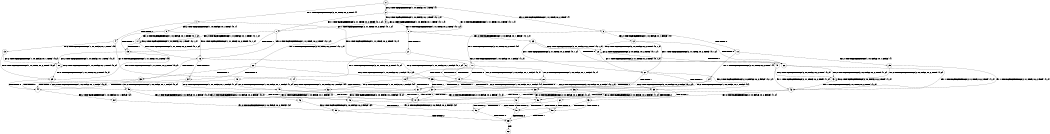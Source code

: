 digraph BCG {
size = "7, 10.5";
center = TRUE;
node [shape = circle];
0 [peripheries = 2];
0 -> 1 [label = "EX !1 !ATOMIC_EXCH_BRANCH (2, +1, TRUE, +0, 2, TRUE) !{}"];
0 -> 2 [label = "EX !2 !ATOMIC_EXCH_BRANCH (1, +0, FALSE, +0, 1, TRUE) !{}"];
0 -> 3 [label = "EX !0 !ATOMIC_EXCH_BRANCH (1, +1, TRUE, +0, 2, TRUE) !{}"];
1 -> 4 [label = "TERMINATE !1"];
1 -> 5 [label = "EX !2 !ATOMIC_EXCH_BRANCH (1, +0, FALSE, +0, 1, TRUE) !{0, 1}"];
1 -> 6 [label = "EX !0 !ATOMIC_EXCH_BRANCH (1, +1, TRUE, +0, 2, TRUE) !{0, 1}"];
2 -> 7 [label = "EX !1 !ATOMIC_EXCH_BRANCH (2, +1, TRUE, +0, 2, TRUE) !{0, 1, 2}"];
2 -> 8 [label = "EX !0 !ATOMIC_EXCH_BRANCH (1, +1, TRUE, +0, 2, TRUE) !{0, 1, 2}"];
2 -> 9 [label = "EX !2 !ATOMIC_EXCH_BRANCH (1, +0, FALSE, +0, 1, TRUE) !{0, 1, 2}"];
3 -> 10 [label = "TERMINATE !0"];
3 -> 11 [label = "EX !1 !ATOMIC_EXCH_BRANCH (2, +1, TRUE, +0, 2, TRUE) !{0}"];
3 -> 12 [label = "EX !2 !ATOMIC_EXCH_BRANCH (1, +0, FALSE, +0, 1, FALSE) !{0}"];
4 -> 13 [label = "EX !2 !ATOMIC_EXCH_BRANCH (1, +0, FALSE, +0, 1, TRUE) !{0}"];
4 -> 14 [label = "EX !0 !ATOMIC_EXCH_BRANCH (1, +1, TRUE, +0, 2, TRUE) !{0}"];
5 -> 15 [label = "TERMINATE !1"];
5 -> 16 [label = "EX !0 !ATOMIC_EXCH_BRANCH (1, +1, TRUE, +0, 2, TRUE) !{0, 1, 2}"];
5 -> 17 [label = "EX !2 !ATOMIC_EXCH_BRANCH (1, +0, FALSE, +0, 1, TRUE) !{0, 1, 2}"];
6 -> 18 [label = "TERMINATE !1"];
6 -> 19 [label = "TERMINATE !0"];
6 -> 20 [label = "EX !2 !ATOMIC_EXCH_BRANCH (1, +0, FALSE, +0, 1, FALSE) !{0, 1}"];
7 -> 15 [label = "TERMINATE !1"];
7 -> 16 [label = "EX !0 !ATOMIC_EXCH_BRANCH (1, +1, TRUE, +0, 2, TRUE) !{0, 1, 2}"];
7 -> 17 [label = "EX !2 !ATOMIC_EXCH_BRANCH (1, +0, FALSE, +0, 1, TRUE) !{0, 1, 2}"];
8 -> 21 [label = "TERMINATE !0"];
8 -> 22 [label = "EX !1 !ATOMIC_EXCH_BRANCH (2, +1, TRUE, +0, 2, TRUE) !{0, 1, 2}"];
8 -> 23 [label = "EX !2 !ATOMIC_EXCH_BRANCH (1, +0, FALSE, +0, 1, FALSE) !{0, 1, 2}"];
9 -> 7 [label = "EX !1 !ATOMIC_EXCH_BRANCH (2, +1, TRUE, +0, 2, TRUE) !{0, 1, 2}"];
9 -> 8 [label = "EX !0 !ATOMIC_EXCH_BRANCH (1, +1, TRUE, +0, 2, TRUE) !{0, 1, 2}"];
9 -> 9 [label = "EX !2 !ATOMIC_EXCH_BRANCH (1, +0, FALSE, +0, 1, TRUE) !{0, 1, 2}"];
10 -> 24 [label = "EX !1 !ATOMIC_EXCH_BRANCH (2, +1, TRUE, +0, 2, TRUE) !{}"];
10 -> 25 [label = "EX !2 !ATOMIC_EXCH_BRANCH (1, +0, FALSE, +0, 1, FALSE) !{}"];
11 -> 18 [label = "TERMINATE !1"];
11 -> 19 [label = "TERMINATE !0"];
11 -> 20 [label = "EX !2 !ATOMIC_EXCH_BRANCH (1, +0, FALSE, +0, 1, FALSE) !{0, 1}"];
12 -> 26 [label = "TERMINATE !0"];
12 -> 27 [label = "EX !1 !ATOMIC_EXCH_BRANCH (2, +1, TRUE, +0, 2, TRUE) !{0, 1, 2}"];
12 -> 28 [label = "EX !2 !ATOMIC_EXCH_BRANCH (2, +0, FALSE, +0, 2, TRUE) !{0, 1, 2}"];
13 -> 29 [label = "EX !0 !ATOMIC_EXCH_BRANCH (1, +1, TRUE, +0, 2, TRUE) !{0, 2}"];
13 -> 30 [label = "EX !2 !ATOMIC_EXCH_BRANCH (1, +0, FALSE, +0, 1, TRUE) !{0, 2}"];
14 -> 31 [label = "TERMINATE !0"];
14 -> 32 [label = "EX !2 !ATOMIC_EXCH_BRANCH (1, +0, FALSE, +0, 1, FALSE) !{0}"];
15 -> 29 [label = "EX !0 !ATOMIC_EXCH_BRANCH (1, +1, TRUE, +0, 2, TRUE) !{0, 2}"];
15 -> 30 [label = "EX !2 !ATOMIC_EXCH_BRANCH (1, +0, FALSE, +0, 1, TRUE) !{0, 2}"];
16 -> 33 [label = "TERMINATE !1"];
16 -> 34 [label = "TERMINATE !0"];
16 -> 35 [label = "EX !2 !ATOMIC_EXCH_BRANCH (1, +0, FALSE, +0, 1, FALSE) !{0, 1, 2}"];
17 -> 15 [label = "TERMINATE !1"];
17 -> 16 [label = "EX !0 !ATOMIC_EXCH_BRANCH (1, +1, TRUE, +0, 2, TRUE) !{0, 1, 2}"];
17 -> 17 [label = "EX !2 !ATOMIC_EXCH_BRANCH (1, +0, FALSE, +0, 1, TRUE) !{0, 1, 2}"];
18 -> 31 [label = "TERMINATE !0"];
18 -> 32 [label = "EX !2 !ATOMIC_EXCH_BRANCH (1, +0, FALSE, +0, 1, FALSE) !{0}"];
19 -> 31 [label = "TERMINATE !1"];
19 -> 36 [label = "EX !2 !ATOMIC_EXCH_BRANCH (1, +0, FALSE, +0, 1, FALSE) !{1}"];
20 -> 37 [label = "TERMINATE !1"];
20 -> 38 [label = "TERMINATE !0"];
20 -> 39 [label = "EX !2 !ATOMIC_EXCH_BRANCH (2, +0, FALSE, +0, 2, FALSE) !{0, 1, 2}"];
21 -> 40 [label = "EX !1 !ATOMIC_EXCH_BRANCH (2, +1, TRUE, +0, 2, TRUE) !{1, 2}"];
21 -> 41 [label = "EX !2 !ATOMIC_EXCH_BRANCH (1, +0, FALSE, +0, 1, FALSE) !{1, 2}"];
22 -> 33 [label = "TERMINATE !1"];
22 -> 34 [label = "TERMINATE !0"];
22 -> 35 [label = "EX !2 !ATOMIC_EXCH_BRANCH (1, +0, FALSE, +0, 1, FALSE) !{0, 1, 2}"];
23 -> 26 [label = "TERMINATE !0"];
23 -> 27 [label = "EX !1 !ATOMIC_EXCH_BRANCH (2, +1, TRUE, +0, 2, TRUE) !{0, 1, 2}"];
23 -> 28 [label = "EX !2 !ATOMIC_EXCH_BRANCH (2, +0, FALSE, +0, 2, TRUE) !{0, 1, 2}"];
24 -> 31 [label = "TERMINATE !1"];
24 -> 36 [label = "EX !2 !ATOMIC_EXCH_BRANCH (1, +0, FALSE, +0, 1, FALSE) !{1}"];
25 -> 42 [label = "EX !1 !ATOMIC_EXCH_BRANCH (2, +1, TRUE, +0, 2, TRUE) !{1, 2}"];
25 -> 43 [label = "EX !2 !ATOMIC_EXCH_BRANCH (2, +0, FALSE, +0, 2, TRUE) !{1, 2}"];
26 -> 42 [label = "EX !1 !ATOMIC_EXCH_BRANCH (2, +1, TRUE, +0, 2, TRUE) !{1, 2}"];
26 -> 43 [label = "EX !2 !ATOMIC_EXCH_BRANCH (2, +0, FALSE, +0, 2, TRUE) !{1, 2}"];
27 -> 37 [label = "TERMINATE !1"];
27 -> 38 [label = "TERMINATE !0"];
27 -> 39 [label = "EX !2 !ATOMIC_EXCH_BRANCH (2, +0, FALSE, +0, 2, FALSE) !{0, 1, 2}"];
28 -> 26 [label = "TERMINATE !0"];
28 -> 27 [label = "EX !1 !ATOMIC_EXCH_BRANCH (2, +1, TRUE, +0, 2, TRUE) !{0, 1, 2}"];
28 -> 28 [label = "EX !2 !ATOMIC_EXCH_BRANCH (2, +0, FALSE, +0, 2, TRUE) !{0, 1, 2}"];
29 -> 44 [label = "TERMINATE !0"];
29 -> 45 [label = "EX !2 !ATOMIC_EXCH_BRANCH (1, +0, FALSE, +0, 1, FALSE) !{0, 2}"];
30 -> 29 [label = "EX !0 !ATOMIC_EXCH_BRANCH (1, +1, TRUE, +0, 2, TRUE) !{0, 2}"];
30 -> 30 [label = "EX !2 !ATOMIC_EXCH_BRANCH (1, +0, FALSE, +0, 1, TRUE) !{0, 2}"];
31 -> 46 [label = "EX !2 !ATOMIC_EXCH_BRANCH (1, +0, FALSE, +0, 1, FALSE) !{}"];
32 -> 47 [label = "TERMINATE !0"];
32 -> 48 [label = "EX !2 !ATOMIC_EXCH_BRANCH (2, +0, FALSE, +0, 2, FALSE) !{0, 2}"];
33 -> 44 [label = "TERMINATE !0"];
33 -> 45 [label = "EX !2 !ATOMIC_EXCH_BRANCH (1, +0, FALSE, +0, 1, FALSE) !{0, 2}"];
34 -> 44 [label = "TERMINATE !1"];
34 -> 49 [label = "EX !2 !ATOMIC_EXCH_BRANCH (1, +0, FALSE, +0, 1, FALSE) !{1, 2}"];
35 -> 37 [label = "TERMINATE !1"];
35 -> 38 [label = "TERMINATE !0"];
35 -> 39 [label = "EX !2 !ATOMIC_EXCH_BRANCH (2, +0, FALSE, +0, 2, FALSE) !{0, 1, 2}"];
36 -> 47 [label = "TERMINATE !1"];
36 -> 50 [label = "EX !2 !ATOMIC_EXCH_BRANCH (2, +0, FALSE, +0, 2, FALSE) !{1, 2}"];
37 -> 47 [label = "TERMINATE !0"];
37 -> 48 [label = "EX !2 !ATOMIC_EXCH_BRANCH (2, +0, FALSE, +0, 2, FALSE) !{0, 2}"];
38 -> 47 [label = "TERMINATE !1"];
38 -> 50 [label = "EX !2 !ATOMIC_EXCH_BRANCH (2, +0, FALSE, +0, 2, FALSE) !{1, 2}"];
39 -> 51 [label = "TERMINATE !1"];
39 -> 52 [label = "TERMINATE !2"];
39 -> 53 [label = "TERMINATE !0"];
40 -> 44 [label = "TERMINATE !1"];
40 -> 49 [label = "EX !2 !ATOMIC_EXCH_BRANCH (1, +0, FALSE, +0, 1, FALSE) !{1, 2}"];
41 -> 42 [label = "EX !1 !ATOMIC_EXCH_BRANCH (2, +1, TRUE, +0, 2, TRUE) !{1, 2}"];
41 -> 43 [label = "EX !2 !ATOMIC_EXCH_BRANCH (2, +0, FALSE, +0, 2, TRUE) !{1, 2}"];
42 -> 47 [label = "TERMINATE !1"];
42 -> 50 [label = "EX !2 !ATOMIC_EXCH_BRANCH (2, +0, FALSE, +0, 2, FALSE) !{1, 2}"];
43 -> 42 [label = "EX !1 !ATOMIC_EXCH_BRANCH (2, +1, TRUE, +0, 2, TRUE) !{1, 2}"];
43 -> 43 [label = "EX !2 !ATOMIC_EXCH_BRANCH (2, +0, FALSE, +0, 2, TRUE) !{1, 2}"];
44 -> 54 [label = "EX !2 !ATOMIC_EXCH_BRANCH (1, +0, FALSE, +0, 1, FALSE) !{2}"];
45 -> 47 [label = "TERMINATE !0"];
45 -> 48 [label = "EX !2 !ATOMIC_EXCH_BRANCH (2, +0, FALSE, +0, 2, FALSE) !{0, 2}"];
46 -> 55 [label = "EX !2 !ATOMIC_EXCH_BRANCH (2, +0, FALSE, +0, 2, FALSE) !{2}"];
47 -> 55 [label = "EX !2 !ATOMIC_EXCH_BRANCH (2, +0, FALSE, +0, 2, FALSE) !{2}"];
48 -> 56 [label = "TERMINATE !2"];
48 -> 57 [label = "TERMINATE !0"];
49 -> 47 [label = "TERMINATE !1"];
49 -> 50 [label = "EX !2 !ATOMIC_EXCH_BRANCH (2, +0, FALSE, +0, 2, FALSE) !{1, 2}"];
50 -> 57 [label = "TERMINATE !1"];
50 -> 58 [label = "TERMINATE !2"];
51 -> 56 [label = "TERMINATE !2"];
51 -> 57 [label = "TERMINATE !0"];
52 -> 56 [label = "TERMINATE !1"];
52 -> 58 [label = "TERMINATE !0"];
53 -> 57 [label = "TERMINATE !1"];
53 -> 58 [label = "TERMINATE !2"];
54 -> 55 [label = "EX !2 !ATOMIC_EXCH_BRANCH (2, +0, FALSE, +0, 2, FALSE) !{2}"];
55 -> 59 [label = "TERMINATE !2"];
56 -> 59 [label = "TERMINATE !0"];
57 -> 59 [label = "TERMINATE !2"];
58 -> 59 [label = "TERMINATE !1"];
59 -> 60 [label = "exit"];
}
